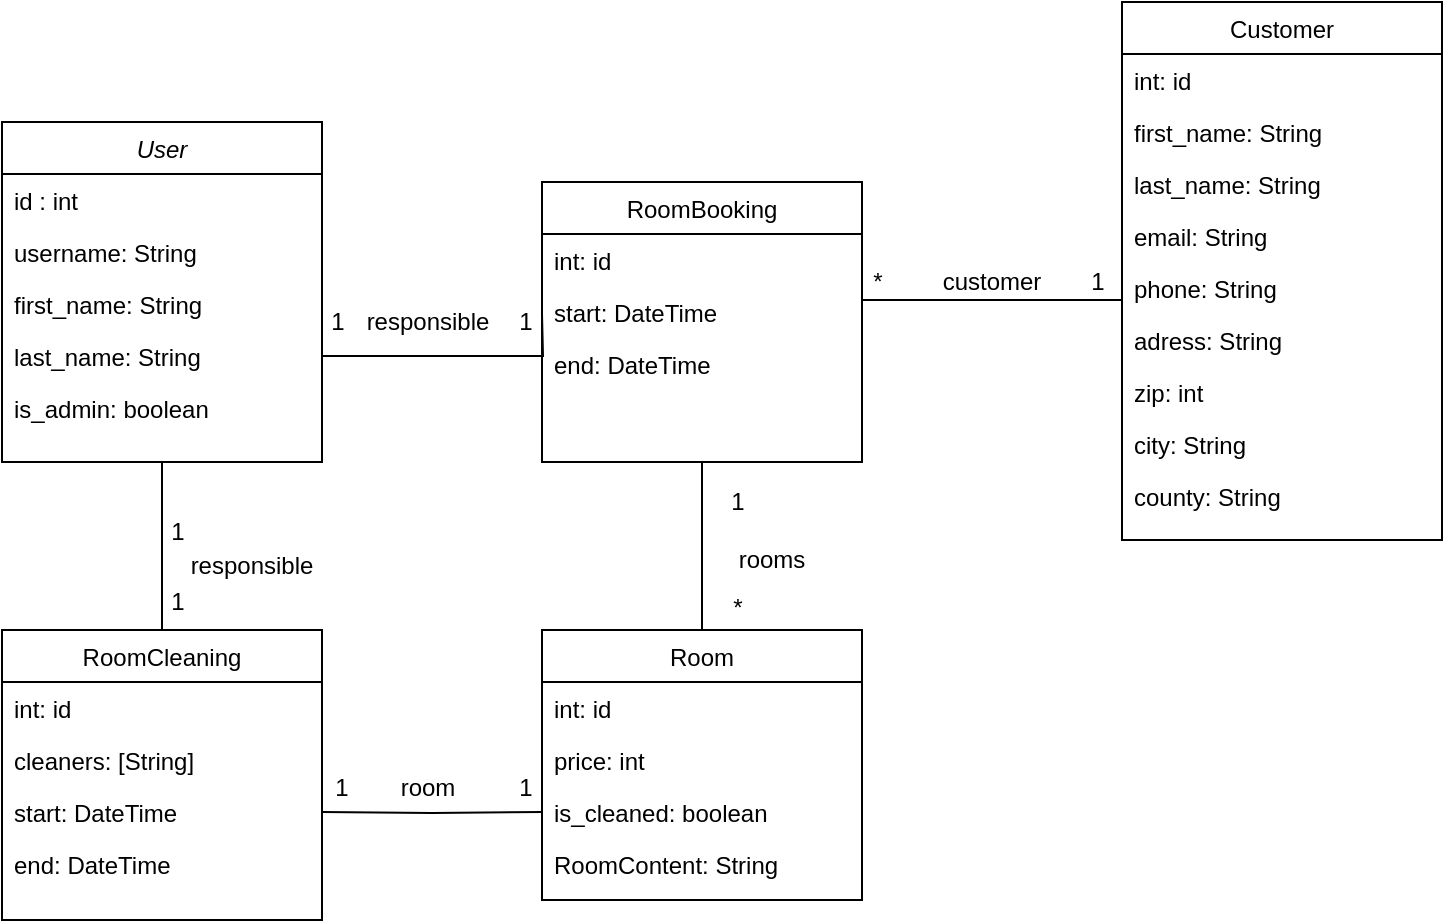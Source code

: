 <mxfile version="20.3.0" type="device"><diagram id="C5RBs43oDa-KdzZeNtuy" name="Page-1"><mxGraphModel dx="798" dy="499" grid="1" gridSize="10" guides="1" tooltips="1" connect="1" arrows="1" fold="1" page="1" pageScale="1" pageWidth="827" pageHeight="1169" math="0" shadow="0"><root><mxCell id="WIyWlLk6GJQsqaUBKTNV-0"/><mxCell id="WIyWlLk6GJQsqaUBKTNV-1" parent="WIyWlLk6GJQsqaUBKTNV-0"/><mxCell id="r7-EW-48uoVl5L1yDdF8-96" style="edgeStyle=orthogonalEdgeStyle;rounded=0;orthogonalLoop=1;jettySize=auto;html=1;exitX=0.5;exitY=1;exitDx=0;exitDy=0;entryX=0.5;entryY=0;entryDx=0;entryDy=0;endArrow=none;endFill=0;" parent="WIyWlLk6GJQsqaUBKTNV-1" source="zkfFHV4jXpPFQw0GAbJ--0" target="r7-EW-48uoVl5L1yDdF8-49" edge="1"><mxGeometry relative="1" as="geometry"/></mxCell><mxCell id="zkfFHV4jXpPFQw0GAbJ--0" value="User" style="swimlane;fontStyle=2;align=center;verticalAlign=top;childLayout=stackLayout;horizontal=1;startSize=26;horizontalStack=0;resizeParent=1;resizeLast=0;collapsible=1;marginBottom=0;rounded=0;shadow=0;strokeWidth=1;" parent="WIyWlLk6GJQsqaUBKTNV-1" vertex="1"><mxGeometry x="220" y="141" width="160" height="170" as="geometry"><mxRectangle x="230" y="140" width="160" height="26" as="alternateBounds"/></mxGeometry></mxCell><mxCell id="zkfFHV4jXpPFQw0GAbJ--1" value="id : int" style="text;align=left;verticalAlign=top;spacingLeft=4;spacingRight=4;overflow=hidden;rotatable=0;points=[[0,0.5],[1,0.5]];portConstraint=eastwest;" parent="zkfFHV4jXpPFQw0GAbJ--0" vertex="1"><mxGeometry y="26" width="160" height="26" as="geometry"/></mxCell><mxCell id="zkfFHV4jXpPFQw0GAbJ--2" value="username: String" style="text;align=left;verticalAlign=top;spacingLeft=4;spacingRight=4;overflow=hidden;rotatable=0;points=[[0,0.5],[1,0.5]];portConstraint=eastwest;rounded=0;shadow=0;html=0;" parent="zkfFHV4jXpPFQw0GAbJ--0" vertex="1"><mxGeometry y="52" width="160" height="26" as="geometry"/></mxCell><mxCell id="zkfFHV4jXpPFQw0GAbJ--3" value="first_name: String" style="text;align=left;verticalAlign=top;spacingLeft=4;spacingRight=4;overflow=hidden;rotatable=0;points=[[0,0.5],[1,0.5]];portConstraint=eastwest;rounded=0;shadow=0;html=0;" parent="zkfFHV4jXpPFQw0GAbJ--0" vertex="1"><mxGeometry y="78" width="160" height="26" as="geometry"/></mxCell><mxCell id="r7-EW-48uoVl5L1yDdF8-0" value="last_name: String" style="text;align=left;verticalAlign=top;spacingLeft=4;spacingRight=4;overflow=hidden;rotatable=0;points=[[0,0.5],[1,0.5]];portConstraint=eastwest;rounded=0;shadow=0;html=0;" parent="zkfFHV4jXpPFQw0GAbJ--0" vertex="1"><mxGeometry y="104" width="160" height="26" as="geometry"/></mxCell><mxCell id="r7-EW-48uoVl5L1yDdF8-2" value="is_admin: boolean" style="text;align=left;verticalAlign=top;spacingLeft=4;spacingRight=4;overflow=hidden;rotatable=0;points=[[0,0.5],[1,0.5]];portConstraint=eastwest;rounded=0;shadow=0;html=0;" parent="zkfFHV4jXpPFQw0GAbJ--0" vertex="1"><mxGeometry y="130" width="160" height="26" as="geometry"/></mxCell><mxCell id="r7-EW-48uoVl5L1yDdF8-85" style="edgeStyle=orthogonalEdgeStyle;rounded=0;orthogonalLoop=1;jettySize=auto;html=1;exitX=0.5;exitY=1;exitDx=0;exitDy=0;entryX=0.5;entryY=0;entryDx=0;entryDy=0;endArrow=none;endFill=0;" parent="WIyWlLk6GJQsqaUBKTNV-1" source="zkfFHV4jXpPFQw0GAbJ--17" target="r7-EW-48uoVl5L1yDdF8-12" edge="1"><mxGeometry relative="1" as="geometry"/></mxCell><mxCell id="zkfFHV4jXpPFQw0GAbJ--17" value="RoomBooking" style="swimlane;fontStyle=0;align=center;verticalAlign=top;childLayout=stackLayout;horizontal=1;startSize=26;horizontalStack=0;resizeParent=1;resizeLast=0;collapsible=1;marginBottom=0;rounded=0;shadow=0;strokeWidth=1;" parent="WIyWlLk6GJQsqaUBKTNV-1" vertex="1"><mxGeometry x="490" y="171" width="160" height="140" as="geometry"><mxRectangle x="550" y="140" width="160" height="26" as="alternateBounds"/></mxGeometry></mxCell><mxCell id="r7-EW-48uoVl5L1yDdF8-21" value="int: id" style="text;align=left;verticalAlign=top;spacingLeft=4;spacingRight=4;overflow=hidden;rotatable=0;points=[[0,0.5],[1,0.5]];portConstraint=eastwest;" parent="zkfFHV4jXpPFQw0GAbJ--17" vertex="1"><mxGeometry y="26" width="160" height="26" as="geometry"/></mxCell><mxCell id="zkfFHV4jXpPFQw0GAbJ--18" value="start: DateTime" style="text;align=left;verticalAlign=top;spacingLeft=4;spacingRight=4;overflow=hidden;rotatable=0;points=[[0,0.5],[1,0.5]];portConstraint=eastwest;" parent="zkfFHV4jXpPFQw0GAbJ--17" vertex="1"><mxGeometry y="52" width="160" height="26" as="geometry"/></mxCell><mxCell id="zkfFHV4jXpPFQw0GAbJ--19" value="end: DateTime" style="text;align=left;verticalAlign=top;spacingLeft=4;spacingRight=4;overflow=hidden;rotatable=0;points=[[0,0.5],[1,0.5]];portConstraint=eastwest;rounded=0;shadow=0;html=0;" parent="zkfFHV4jXpPFQw0GAbJ--17" vertex="1"><mxGeometry y="78" width="160" height="26" as="geometry"/></mxCell><mxCell id="r7-EW-48uoVl5L1yDdF8-3" value="Customer&#10;" style="swimlane;fontStyle=0;align=center;verticalAlign=top;childLayout=stackLayout;horizontal=1;startSize=26;horizontalStack=0;resizeParent=1;resizeLast=0;collapsible=1;marginBottom=0;rounded=0;shadow=0;strokeWidth=1;" parent="WIyWlLk6GJQsqaUBKTNV-1" vertex="1"><mxGeometry x="780" y="81" width="160" height="269" as="geometry"><mxRectangle x="550" y="140" width="160" height="26" as="alternateBounds"/></mxGeometry></mxCell><mxCell id="r7-EW-48uoVl5L1yDdF8-7" value="int: id" style="text;align=left;verticalAlign=top;spacingLeft=4;spacingRight=4;overflow=hidden;rotatable=0;points=[[0,0.5],[1,0.5]];portConstraint=eastwest;rounded=0;shadow=0;html=0;" parent="r7-EW-48uoVl5L1yDdF8-3" vertex="1"><mxGeometry y="26" width="160" height="26" as="geometry"/></mxCell><mxCell id="r7-EW-48uoVl5L1yDdF8-8" value="first_name: String" style="text;align=left;verticalAlign=top;spacingLeft=4;spacingRight=4;overflow=hidden;rotatable=0;points=[[0,0.5],[1,0.5]];portConstraint=eastwest;rounded=0;shadow=0;html=0;" parent="r7-EW-48uoVl5L1yDdF8-3" vertex="1"><mxGeometry y="52" width="160" height="26" as="geometry"/></mxCell><mxCell id="r7-EW-48uoVl5L1yDdF8-77" value="last_name: String" style="text;align=left;verticalAlign=top;spacingLeft=4;spacingRight=4;overflow=hidden;rotatable=0;points=[[0,0.5],[1,0.5]];portConstraint=eastwest;rounded=0;shadow=0;html=0;" parent="r7-EW-48uoVl5L1yDdF8-3" vertex="1"><mxGeometry y="78" width="160" height="26" as="geometry"/></mxCell><mxCell id="r7-EW-48uoVl5L1yDdF8-78" value="email: String" style="text;align=left;verticalAlign=top;spacingLeft=4;spacingRight=4;overflow=hidden;rotatable=0;points=[[0,0.5],[1,0.5]];portConstraint=eastwest;rounded=0;shadow=0;html=0;" parent="r7-EW-48uoVl5L1yDdF8-3" vertex="1"><mxGeometry y="104" width="160" height="26" as="geometry"/></mxCell><mxCell id="r7-EW-48uoVl5L1yDdF8-80" value="phone: String" style="text;align=left;verticalAlign=top;spacingLeft=4;spacingRight=4;overflow=hidden;rotatable=0;points=[[0,0.5],[1,0.5]];portConstraint=eastwest;rounded=0;shadow=0;html=0;" parent="r7-EW-48uoVl5L1yDdF8-3" vertex="1"><mxGeometry y="130" width="160" height="26" as="geometry"/></mxCell><mxCell id="r7-EW-48uoVl5L1yDdF8-79" value="adress: String" style="text;align=left;verticalAlign=top;spacingLeft=4;spacingRight=4;overflow=hidden;rotatable=0;points=[[0,0.5],[1,0.5]];portConstraint=eastwest;rounded=0;shadow=0;html=0;" parent="r7-EW-48uoVl5L1yDdF8-3" vertex="1"><mxGeometry y="156" width="160" height="26" as="geometry"/></mxCell><mxCell id="r7-EW-48uoVl5L1yDdF8-82" value="zip: int" style="text;align=left;verticalAlign=top;spacingLeft=4;spacingRight=4;overflow=hidden;rotatable=0;points=[[0,0.5],[1,0.5]];portConstraint=eastwest;rounded=0;shadow=0;html=0;" parent="r7-EW-48uoVl5L1yDdF8-3" vertex="1"><mxGeometry y="182" width="160" height="26" as="geometry"/></mxCell><mxCell id="r7-EW-48uoVl5L1yDdF8-81" value="city: String" style="text;align=left;verticalAlign=top;spacingLeft=4;spacingRight=4;overflow=hidden;rotatable=0;points=[[0,0.5],[1,0.5]];portConstraint=eastwest;rounded=0;shadow=0;html=0;" parent="r7-EW-48uoVl5L1yDdF8-3" vertex="1"><mxGeometry y="208" width="160" height="26" as="geometry"/></mxCell><mxCell id="r7-EW-48uoVl5L1yDdF8-83" value="county: String" style="text;align=left;verticalAlign=top;spacingLeft=4;spacingRight=4;overflow=hidden;rotatable=0;points=[[0,0.5],[1,0.5]];portConstraint=eastwest;rounded=0;shadow=0;html=0;" parent="r7-EW-48uoVl5L1yDdF8-3" vertex="1"><mxGeometry y="234" width="160" height="26" as="geometry"/></mxCell><mxCell id="r7-EW-48uoVl5L1yDdF8-12" value="Room" style="swimlane;fontStyle=0;align=center;verticalAlign=top;childLayout=stackLayout;horizontal=1;startSize=26;horizontalStack=0;resizeParent=1;resizeLast=0;collapsible=1;marginBottom=0;rounded=0;shadow=0;strokeWidth=1;" parent="WIyWlLk6GJQsqaUBKTNV-1" vertex="1"><mxGeometry x="490" y="395" width="160" height="135" as="geometry"><mxRectangle x="550" y="140" width="160" height="26" as="alternateBounds"/></mxGeometry></mxCell><mxCell id="r7-EW-48uoVl5L1yDdF8-13" value="int: id" style="text;align=left;verticalAlign=top;spacingLeft=4;spacingRight=4;overflow=hidden;rotatable=0;points=[[0,0.5],[1,0.5]];portConstraint=eastwest;" parent="r7-EW-48uoVl5L1yDdF8-12" vertex="1"><mxGeometry y="26" width="160" height="26" as="geometry"/></mxCell><mxCell id="r7-EW-48uoVl5L1yDdF8-14" value="price: int" style="text;align=left;verticalAlign=top;spacingLeft=4;spacingRight=4;overflow=hidden;rotatable=0;points=[[0,0.5],[1,0.5]];portConstraint=eastwest;rounded=0;shadow=0;html=0;" parent="r7-EW-48uoVl5L1yDdF8-12" vertex="1"><mxGeometry y="52" width="160" height="26" as="geometry"/></mxCell><mxCell id="r7-EW-48uoVl5L1yDdF8-59" value="is_cleaned: boolean" style="text;align=left;verticalAlign=top;spacingLeft=4;spacingRight=4;overflow=hidden;rotatable=0;points=[[0,0.5],[1,0.5]];portConstraint=eastwest;rounded=0;shadow=0;html=0;" parent="r7-EW-48uoVl5L1yDdF8-12" vertex="1"><mxGeometry y="78" width="160" height="26" as="geometry"/></mxCell><mxCell id="r7-EW-48uoVl5L1yDdF8-33" value="RoomContent: String" style="text;align=left;verticalAlign=top;spacingLeft=4;spacingRight=4;overflow=hidden;rotatable=0;points=[[0,0.5],[1,0.5]];portConstraint=eastwest;rounded=0;shadow=0;html=0;" parent="r7-EW-48uoVl5L1yDdF8-12" vertex="1"><mxGeometry y="104" width="160" height="26" as="geometry"/></mxCell><mxCell id="r7-EW-48uoVl5L1yDdF8-49" value="RoomCleaning" style="swimlane;fontStyle=0;align=center;verticalAlign=top;childLayout=stackLayout;horizontal=1;startSize=26;horizontalStack=0;resizeParent=1;resizeLast=0;collapsible=1;marginBottom=0;rounded=0;shadow=0;strokeWidth=1;" parent="WIyWlLk6GJQsqaUBKTNV-1" vertex="1"><mxGeometry x="220" y="395" width="160" height="145" as="geometry"><mxRectangle x="550" y="140" width="160" height="26" as="alternateBounds"/></mxGeometry></mxCell><mxCell id="r7-EW-48uoVl5L1yDdF8-50" value="int: id" style="text;align=left;verticalAlign=top;spacingLeft=4;spacingRight=4;overflow=hidden;rotatable=0;points=[[0,0.5],[1,0.5]];portConstraint=eastwest;" parent="r7-EW-48uoVl5L1yDdF8-49" vertex="1"><mxGeometry y="26" width="160" height="26" as="geometry"/></mxCell><mxCell id="r7-EW-48uoVl5L1yDdF8-53" value="cleaners: [String]" style="text;align=left;verticalAlign=top;spacingLeft=4;spacingRight=4;overflow=hidden;rotatable=0;points=[[0,0.5],[1,0.5]];portConstraint=eastwest;rounded=0;shadow=0;html=0;" parent="r7-EW-48uoVl5L1yDdF8-49" vertex="1"><mxGeometry y="52" width="160" height="26" as="geometry"/></mxCell><mxCell id="r7-EW-48uoVl5L1yDdF8-61" value="start: DateTime" style="text;align=left;verticalAlign=top;spacingLeft=4;spacingRight=4;overflow=hidden;rotatable=0;points=[[0,0.5],[1,0.5]];portConstraint=eastwest;" parent="r7-EW-48uoVl5L1yDdF8-49" vertex="1"><mxGeometry y="78" width="160" height="26" as="geometry"/></mxCell><mxCell id="r7-EW-48uoVl5L1yDdF8-62" value="end: DateTime" style="text;align=left;verticalAlign=top;spacingLeft=4;spacingRight=4;overflow=hidden;rotatable=0;points=[[0,0.5],[1,0.5]];portConstraint=eastwest;rounded=0;shadow=0;html=0;" parent="r7-EW-48uoVl5L1yDdF8-49" vertex="1"><mxGeometry y="104" width="160" height="26" as="geometry"/></mxCell><mxCell id="r7-EW-48uoVl5L1yDdF8-64" style="edgeStyle=orthogonalEdgeStyle;rounded=0;orthogonalLoop=1;jettySize=auto;html=1;exitX=1;exitY=0.5;exitDx=0;exitDy=0;entryX=0;entryY=0.5;entryDx=0;entryDy=0;endArrow=none;endFill=0;" parent="WIyWlLk6GJQsqaUBKTNV-1" source="r7-EW-48uoVl5L1yDdF8-0" edge="1"><mxGeometry relative="1" as="geometry"><mxPoint x="490" y="237" as="targetPoint"/></mxGeometry></mxCell><mxCell id="r7-EW-48uoVl5L1yDdF8-65" value="1" style="text;html=1;strokeColor=none;fillColor=none;align=center;verticalAlign=middle;whiteSpace=wrap;rounded=0;" parent="WIyWlLk6GJQsqaUBKTNV-1" vertex="1"><mxGeometry x="380" y="230" width="16" height="22" as="geometry"/></mxCell><mxCell id="r7-EW-48uoVl5L1yDdF8-66" value="1" style="text;html=1;strokeColor=none;fillColor=none;align=center;verticalAlign=middle;whiteSpace=wrap;rounded=0;" parent="WIyWlLk6GJQsqaUBKTNV-1" vertex="1"><mxGeometry x="474" y="230" width="16" height="22" as="geometry"/></mxCell><mxCell id="r7-EW-48uoVl5L1yDdF8-67" style="edgeStyle=orthogonalEdgeStyle;rounded=0;orthogonalLoop=1;jettySize=auto;html=1;exitX=1;exitY=0.5;exitDx=0;exitDy=0;entryX=0;entryY=0.5;entryDx=0;entryDy=0;endArrow=none;endFill=0;" parent="WIyWlLk6GJQsqaUBKTNV-1" target="r7-EW-48uoVl5L1yDdF8-7" edge="1"><mxGeometry relative="1" as="geometry"><mxPoint x="650" y="237" as="sourcePoint"/><Array as="points"><mxPoint x="650" y="230"/><mxPoint x="780" y="230"/></Array></mxGeometry></mxCell><mxCell id="r7-EW-48uoVl5L1yDdF8-69" value="*" style="text;html=1;strokeColor=none;fillColor=none;align=center;verticalAlign=middle;whiteSpace=wrap;rounded=0;" parent="WIyWlLk6GJQsqaUBKTNV-1" vertex="1"><mxGeometry x="650" y="210" width="16" height="22" as="geometry"/></mxCell><mxCell id="r7-EW-48uoVl5L1yDdF8-70" value="1" style="text;html=1;strokeColor=none;fillColor=none;align=center;verticalAlign=middle;whiteSpace=wrap;rounded=0;" parent="WIyWlLk6GJQsqaUBKTNV-1" vertex="1"><mxGeometry x="760" y="210" width="16" height="22" as="geometry"/></mxCell><mxCell id="r7-EW-48uoVl5L1yDdF8-75" value="responsible" style="text;html=1;strokeColor=none;fillColor=none;align=center;verticalAlign=middle;whiteSpace=wrap;rounded=0;" parent="WIyWlLk6GJQsqaUBKTNV-1" vertex="1"><mxGeometry x="398" y="230.5" width="70" height="21" as="geometry"/></mxCell><mxCell id="r7-EW-48uoVl5L1yDdF8-84" value="customer" style="text;html=1;strokeColor=none;fillColor=none;align=center;verticalAlign=middle;whiteSpace=wrap;rounded=0;" parent="WIyWlLk6GJQsqaUBKTNV-1" vertex="1"><mxGeometry x="680" y="210" width="70" height="21" as="geometry"/></mxCell><mxCell id="r7-EW-48uoVl5L1yDdF8-86" value="rooms" style="text;html=1;strokeColor=none;fillColor=none;align=center;verticalAlign=middle;whiteSpace=wrap;rounded=0;" parent="WIyWlLk6GJQsqaUBKTNV-1" vertex="1"><mxGeometry x="570" y="349" width="70" height="21" as="geometry"/></mxCell><mxCell id="r7-EW-48uoVl5L1yDdF8-87" value="1" style="text;html=1;strokeColor=none;fillColor=none;align=center;verticalAlign=middle;whiteSpace=wrap;rounded=0;" parent="WIyWlLk6GJQsqaUBKTNV-1" vertex="1"><mxGeometry x="580" y="320" width="16" height="22" as="geometry"/></mxCell><mxCell id="r7-EW-48uoVl5L1yDdF8-88" value="*" style="text;html=1;strokeColor=none;fillColor=none;align=center;verticalAlign=middle;whiteSpace=wrap;rounded=0;" parent="WIyWlLk6GJQsqaUBKTNV-1" vertex="1"><mxGeometry x="580" y="373" width="16" height="22" as="geometry"/></mxCell><mxCell id="r7-EW-48uoVl5L1yDdF8-91" style="edgeStyle=orthogonalEdgeStyle;rounded=0;orthogonalLoop=1;jettySize=auto;html=1;exitX=0;exitY=0.5;exitDx=0;exitDy=0;entryX=1;entryY=0.5;entryDx=0;entryDy=0;endArrow=none;endFill=0;" parent="WIyWlLk6GJQsqaUBKTNV-1" target="r7-EW-48uoVl5L1yDdF8-61" edge="1"><mxGeometry relative="1" as="geometry"><mxPoint x="490" y="486" as="sourcePoint"/></mxGeometry></mxCell><mxCell id="r7-EW-48uoVl5L1yDdF8-92" value="1" style="text;html=1;strokeColor=none;fillColor=none;align=center;verticalAlign=middle;whiteSpace=wrap;rounded=0;" parent="WIyWlLk6GJQsqaUBKTNV-1" vertex="1"><mxGeometry x="382" y="463" width="16" height="22" as="geometry"/></mxCell><mxCell id="r7-EW-48uoVl5L1yDdF8-94" value="1" style="text;html=1;strokeColor=none;fillColor=none;align=center;verticalAlign=middle;whiteSpace=wrap;rounded=0;" parent="WIyWlLk6GJQsqaUBKTNV-1" vertex="1"><mxGeometry x="474" y="463" width="16" height="22" as="geometry"/></mxCell><mxCell id="r7-EW-48uoVl5L1yDdF8-95" value="room" style="text;html=1;strokeColor=none;fillColor=none;align=center;verticalAlign=middle;whiteSpace=wrap;rounded=0;" parent="WIyWlLk6GJQsqaUBKTNV-1" vertex="1"><mxGeometry x="398" y="463" width="70" height="21" as="geometry"/></mxCell><mxCell id="r7-EW-48uoVl5L1yDdF8-97" value="responsible" style="text;html=1;strokeColor=none;fillColor=none;align=center;verticalAlign=middle;whiteSpace=wrap;rounded=0;" parent="WIyWlLk6GJQsqaUBKTNV-1" vertex="1"><mxGeometry x="310" y="352" width="70" height="21" as="geometry"/></mxCell><mxCell id="r7-EW-48uoVl5L1yDdF8-98" value="1" style="text;html=1;strokeColor=none;fillColor=none;align=center;verticalAlign=middle;whiteSpace=wrap;rounded=0;" parent="WIyWlLk6GJQsqaUBKTNV-1" vertex="1"><mxGeometry x="300" y="335" width="16" height="22" as="geometry"/></mxCell><mxCell id="r7-EW-48uoVl5L1yDdF8-99" value="1" style="text;html=1;strokeColor=none;fillColor=none;align=center;verticalAlign=middle;whiteSpace=wrap;rounded=0;" parent="WIyWlLk6GJQsqaUBKTNV-1" vertex="1"><mxGeometry x="300" y="370" width="16" height="22" as="geometry"/></mxCell></root></mxGraphModel></diagram></mxfile>